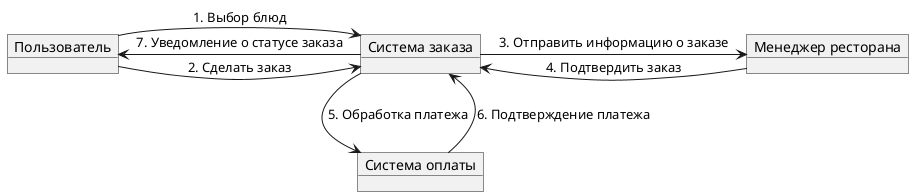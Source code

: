 @startuml
object "Пользователь" as User
object "Система заказа" as OrderSystem
object "Менеджер ресторана" as RestaurantManager
object "Система оплаты" as PaymentSystem

User -> OrderSystem : 1. Выбор блюд
User --> OrderSystem : 2. Сделать заказ
OrderSystem --> RestaurantManager : 3. Отправить информацию о заказе
RestaurantManager -> OrderSystem : 4. Подтвердить заказ
OrderSystem --> PaymentSystem : 5. Обработка платежа
PaymentSystem --> OrderSystem : 6. Подтверждение платежа
OrderSystem --> User : 7. Уведомление о статусе заказа

@enduml